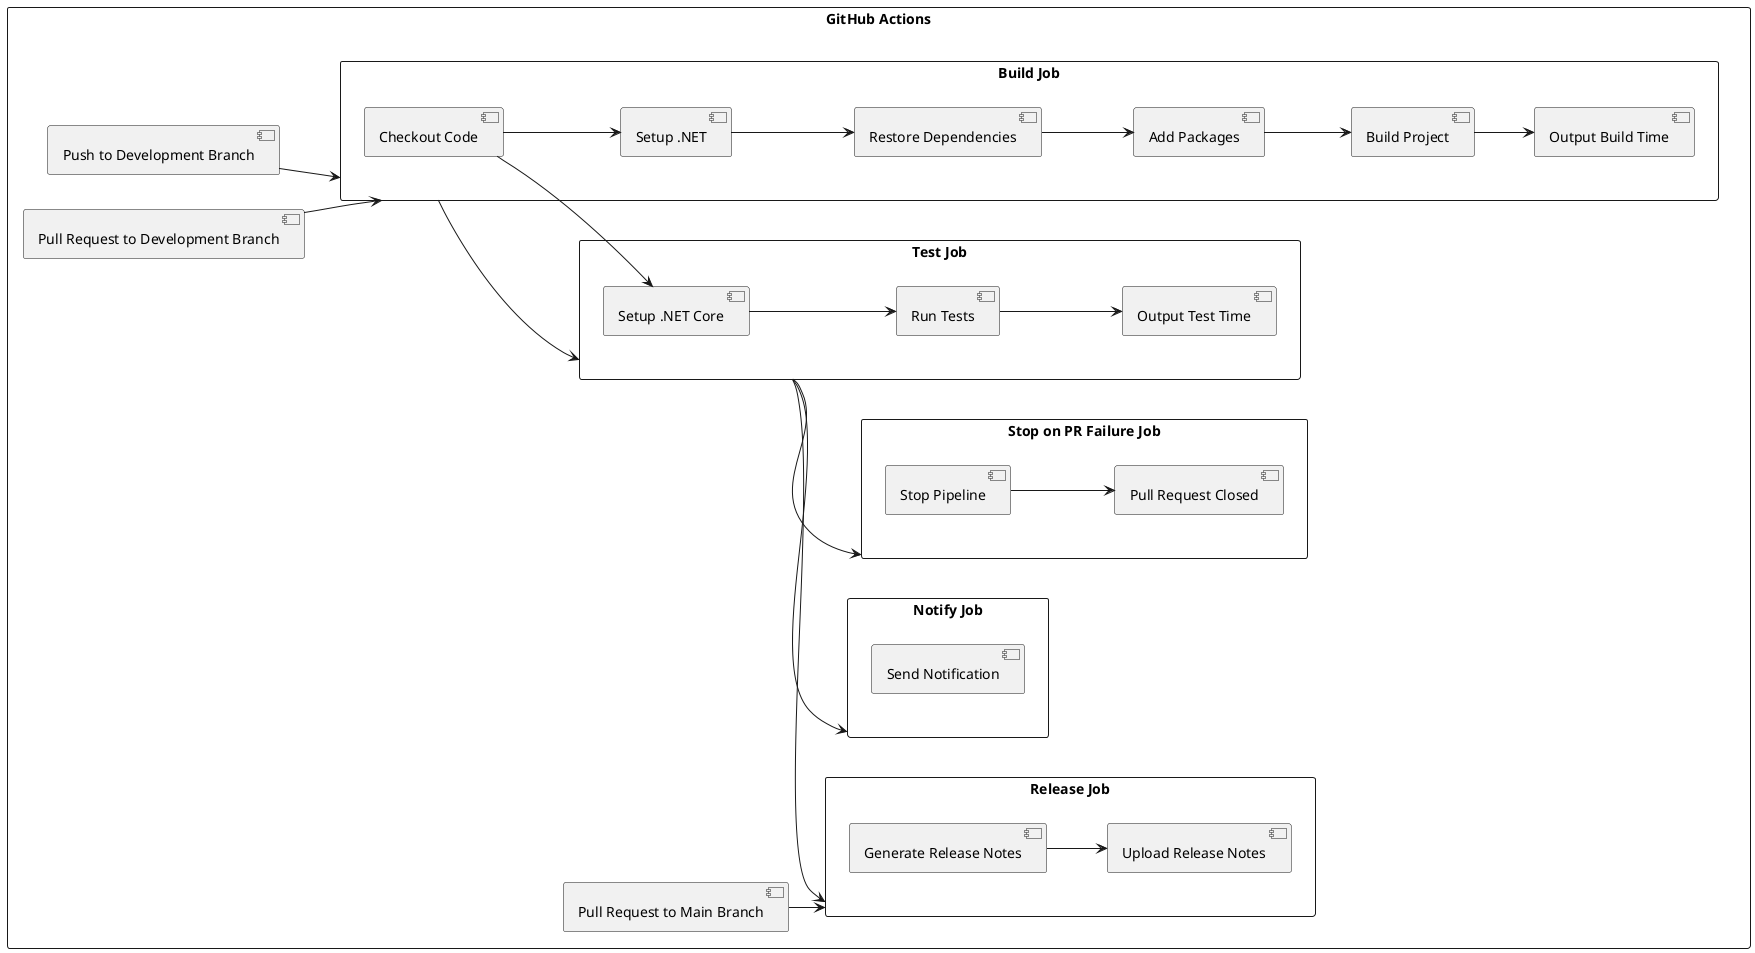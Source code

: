 @startuml
left to right direction
skinparam packageStyle rectangle

package "GitHub Actions" {
  [Push to Development Branch] --> [Build Job]
  [Pull Request to Development Branch] --> [Build Job]
  [Pull Request to Main Branch] --> [Release Job]

  package "Build Job" {
    [Checkout Code] --> [Setup .NET]
    [Setup .NET] --> [Restore Dependencies]
    [Restore Dependencies] --> [Add Packages]
    [Add Packages] --> [Build Project]
    [Build Project] --> [Output Build Time]
  }

  [Build Job] --> [Test Job]

  package "Test Job" {
    [Checkout Code] --> [Setup .NET Core]
    [Setup .NET Core] --> [Run Tests]
    [Run Tests] --> [Output Test Time]
  }

  [Test Job] --> [Notify Job]
  [Test Job] --> [Stop on PR Failure Job]

  package "Notify Job" {
    [Send Notification]
  }

  package "Stop on PR Failure Job" {
    [Stop Pipeline] --> [Pull Request Closed]
  }

  [Test Job] --> [Release Job]

  package "Release Job" {
    [Generate Release Notes] --> [Upload Release Notes]
  }
}

@enduml
